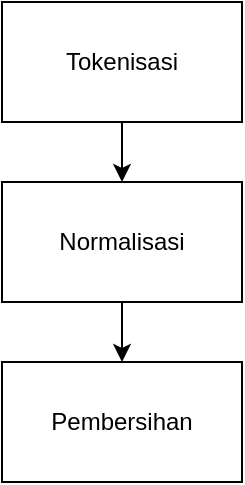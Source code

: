 <mxfile version="24.2.1" type="github">
  <diagram name="Page-1" id="eyzPhzSZJ4ltNP7PgkB9">
    <mxGraphModel dx="1034" dy="446" grid="1" gridSize="10" guides="1" tooltips="1" connect="1" arrows="1" fold="1" page="1" pageScale="1" pageWidth="850" pageHeight="1100" math="0" shadow="0">
      <root>
        <mxCell id="0" />
        <mxCell id="1" parent="0" />
        <mxCell id="uEbPVU5brvg3jvSuJWwO-3" value="" style="edgeStyle=orthogonalEdgeStyle;rounded=0;orthogonalLoop=1;jettySize=auto;html=1;" edge="1" parent="1" source="uEbPVU5brvg3jvSuJWwO-1" target="uEbPVU5brvg3jvSuJWwO-2">
          <mxGeometry relative="1" as="geometry" />
        </mxCell>
        <mxCell id="uEbPVU5brvg3jvSuJWwO-1" value="Tokenisasi" style="rounded=0;whiteSpace=wrap;html=1;" vertex="1" parent="1">
          <mxGeometry x="360" y="200" width="120" height="60" as="geometry" />
        </mxCell>
        <mxCell id="uEbPVU5brvg3jvSuJWwO-5" value="" style="edgeStyle=orthogonalEdgeStyle;rounded=0;orthogonalLoop=1;jettySize=auto;html=1;" edge="1" parent="1" source="uEbPVU5brvg3jvSuJWwO-2" target="uEbPVU5brvg3jvSuJWwO-4">
          <mxGeometry relative="1" as="geometry" />
        </mxCell>
        <mxCell id="uEbPVU5brvg3jvSuJWwO-2" value="Normalisasi" style="rounded=0;whiteSpace=wrap;html=1;" vertex="1" parent="1">
          <mxGeometry x="360" y="290" width="120" height="60" as="geometry" />
        </mxCell>
        <mxCell id="uEbPVU5brvg3jvSuJWwO-4" value="Pembersihan" style="rounded=0;whiteSpace=wrap;html=1;" vertex="1" parent="1">
          <mxGeometry x="360" y="380" width="120" height="60" as="geometry" />
        </mxCell>
      </root>
    </mxGraphModel>
  </diagram>
</mxfile>
